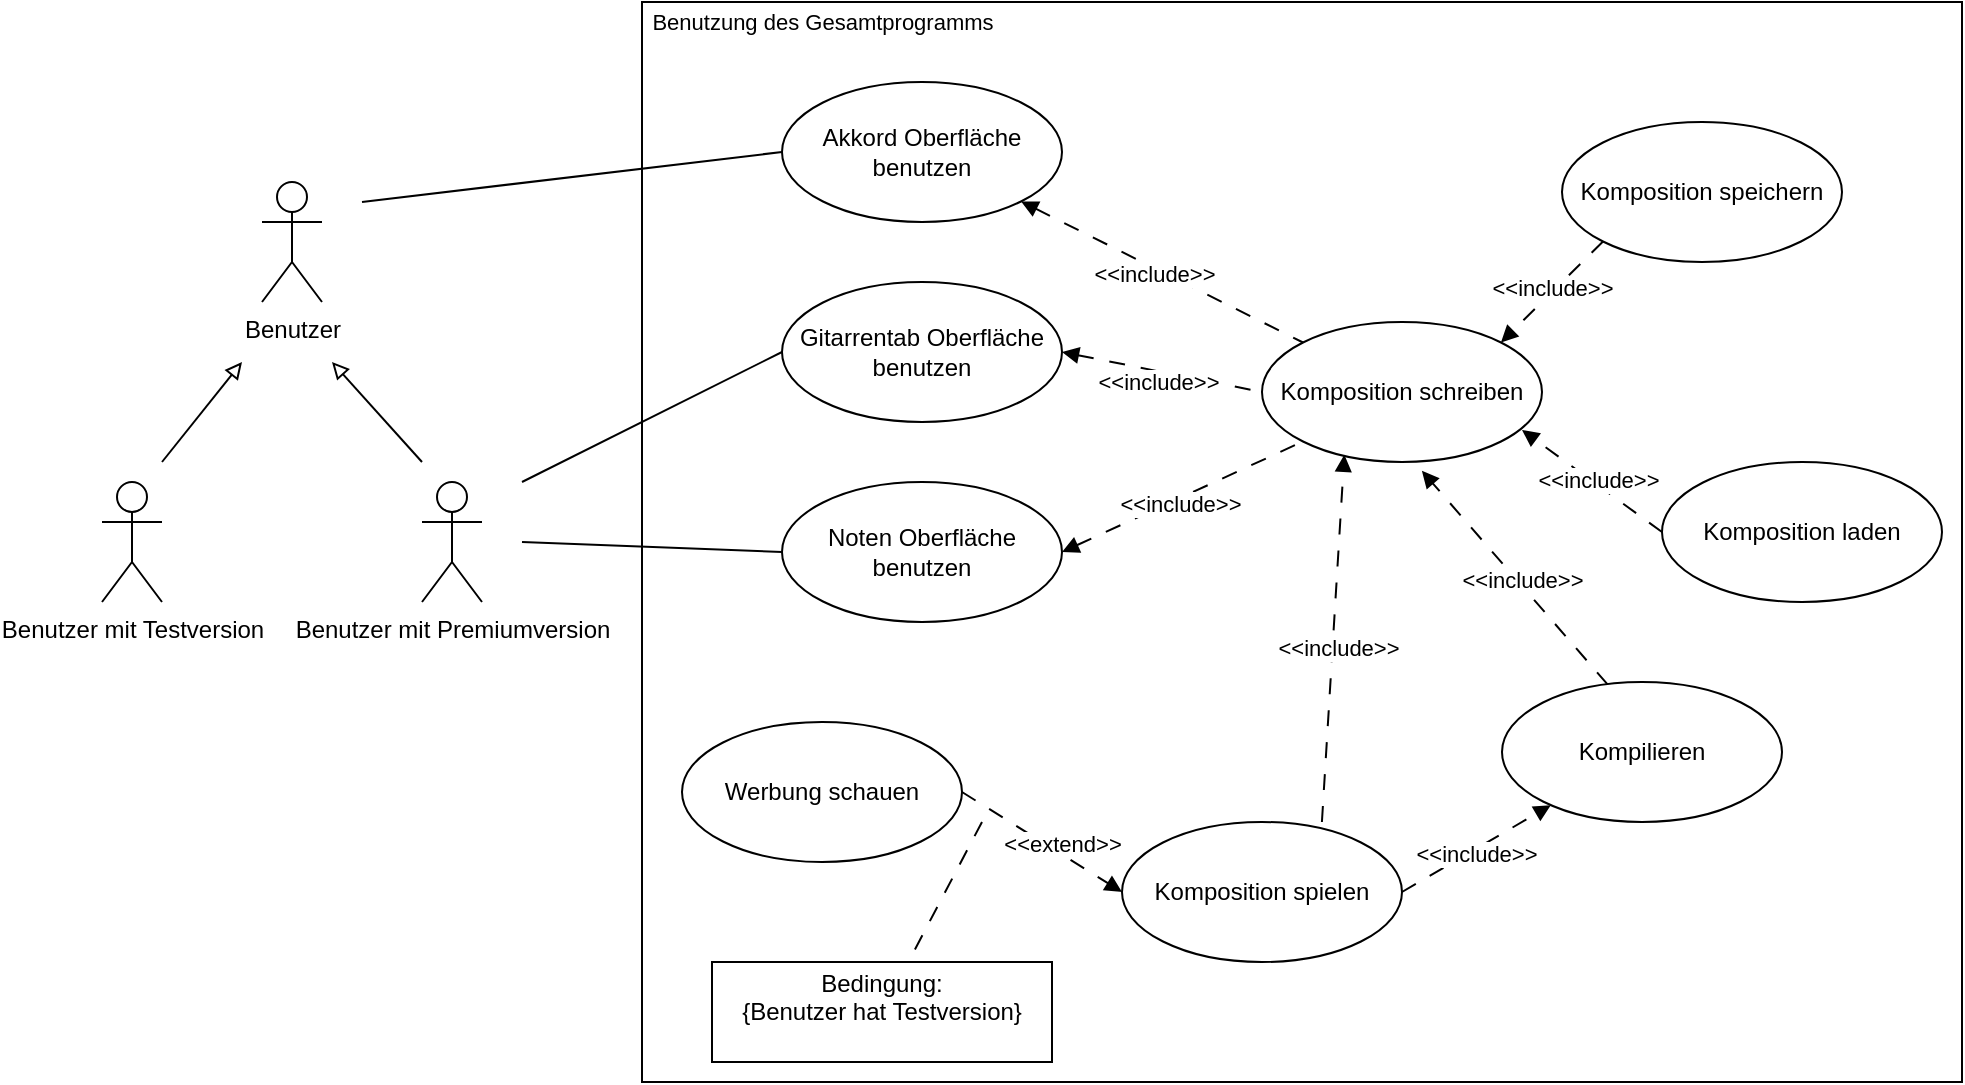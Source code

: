 <mxfile version="25.0.2">
  <diagram name="Seite-1" id="j1itlK6nA5799ZAaplis">
    <mxGraphModel dx="1235" dy="731" grid="1" gridSize="10" guides="1" tooltips="1" connect="1" arrows="1" fold="1" page="1" pageScale="1" pageWidth="1169" pageHeight="1654" math="0" shadow="0">
      <root>
        <mxCell id="0" />
        <mxCell id="1" parent="0" />
        <mxCell id="_TtNULG76y4lAoBGl6wT-4" value="" style="rounded=0;whiteSpace=wrap;html=1;fillColor=none;" vertex="1" parent="1">
          <mxGeometry x="380" y="40" width="660" height="540" as="geometry" />
        </mxCell>
        <mxCell id="F2wacM9lmhaU2P1jnXJb-16" style="rounded=0;orthogonalLoop=1;jettySize=auto;html=1;endArrow=block;endFill=0;" parent="1" edge="1">
          <mxGeometry relative="1" as="geometry">
            <mxPoint x="180" y="220" as="targetPoint" />
            <mxPoint x="140" y="270" as="sourcePoint" />
          </mxGeometry>
        </mxCell>
        <mxCell id="F2wacM9lmhaU2P1jnXJb-2" value="Benutzer mit Testversion" style="shape=umlActor;verticalLabelPosition=bottom;verticalAlign=top;html=1;" parent="1" vertex="1">
          <mxGeometry x="110" y="280" width="30" height="60" as="geometry" />
        </mxCell>
        <mxCell id="F2wacM9lmhaU2P1jnXJb-5" value="Komposition schreiben" style="ellipse;whiteSpace=wrap;html=1;" parent="1" vertex="1">
          <mxGeometry x="690" y="200" width="140" height="70" as="geometry" />
        </mxCell>
        <mxCell id="F2wacM9lmhaU2P1jnXJb-6" value="Benutzer mit Premiumversion" style="shape=umlActor;verticalLabelPosition=bottom;verticalAlign=top;html=1;" parent="1" vertex="1">
          <mxGeometry x="270" y="280" width="30" height="60" as="geometry" />
        </mxCell>
        <mxCell id="F2wacM9lmhaU2P1jnXJb-8" value="Noten Oberfläche benutzen" style="ellipse;whiteSpace=wrap;html=1;" parent="1" vertex="1">
          <mxGeometry x="450" y="280" width="140" height="70" as="geometry" />
        </mxCell>
        <mxCell id="F2wacM9lmhaU2P1jnXJb-9" value="Gitarrentab Oberfläche benutzen" style="ellipse;whiteSpace=wrap;html=1;" parent="1" vertex="1">
          <mxGeometry x="450" y="180" width="140" height="70" as="geometry" />
        </mxCell>
        <mxCell id="F2wacM9lmhaU2P1jnXJb-22" style="rounded=0;orthogonalLoop=1;jettySize=auto;html=1;entryX=0;entryY=0;entryDx=0;entryDy=0;dashed=1;dashPattern=8 8;endArrow=none;endFill=0;startArrow=block;startFill=1;" parent="1" source="F2wacM9lmhaU2P1jnXJb-10" target="F2wacM9lmhaU2P1jnXJb-5" edge="1">
          <mxGeometry relative="1" as="geometry">
            <mxPoint x="589" y="130" as="sourcePoint" />
          </mxGeometry>
        </mxCell>
        <mxCell id="F2wacM9lmhaU2P1jnXJb-25" value="&amp;lt;&amp;lt;include&amp;gt;&amp;gt;" style="edgeLabel;html=1;align=center;verticalAlign=middle;resizable=0;points=[];" parent="F2wacM9lmhaU2P1jnXJb-22" vertex="1" connectable="0">
          <mxGeometry x="-0.043" y="-2" relative="1" as="geometry">
            <mxPoint as="offset" />
          </mxGeometry>
        </mxCell>
        <mxCell id="F2wacM9lmhaU2P1jnXJb-10" value="Akkord Oberfläche benutzen" style="ellipse;whiteSpace=wrap;html=1;" parent="1" vertex="1">
          <mxGeometry x="450" y="80" width="140" height="70" as="geometry" />
        </mxCell>
        <mxCell id="F2wacM9lmhaU2P1jnXJb-14" value="Benutzer" style="shape=umlActor;verticalLabelPosition=bottom;verticalAlign=top;html=1;" parent="1" vertex="1">
          <mxGeometry x="190" y="130" width="30" height="60" as="geometry" />
        </mxCell>
        <mxCell id="F2wacM9lmhaU2P1jnXJb-17" style="rounded=0;orthogonalLoop=1;jettySize=auto;html=1;endArrow=block;endFill=0;" parent="1" edge="1">
          <mxGeometry relative="1" as="geometry">
            <mxPoint x="225" y="220" as="targetPoint" />
            <mxPoint x="270" y="270" as="sourcePoint" />
          </mxGeometry>
        </mxCell>
        <mxCell id="F2wacM9lmhaU2P1jnXJb-19" style="rounded=0;orthogonalLoop=1;jettySize=auto;html=1;exitX=0;exitY=0.5;exitDx=0;exitDy=0;endArrow=none;endFill=0;" parent="1" source="F2wacM9lmhaU2P1jnXJb-10" edge="1">
          <mxGeometry relative="1" as="geometry">
            <mxPoint x="240" y="140" as="targetPoint" />
          </mxGeometry>
        </mxCell>
        <mxCell id="F2wacM9lmhaU2P1jnXJb-20" style="rounded=0;orthogonalLoop=1;jettySize=auto;html=1;endArrow=none;endFill=0;exitX=0;exitY=0.5;exitDx=0;exitDy=0;" parent="1" source="F2wacM9lmhaU2P1jnXJb-9" edge="1">
          <mxGeometry relative="1" as="geometry">
            <mxPoint x="440" y="230" as="sourcePoint" />
            <mxPoint x="320" y="280" as="targetPoint" />
          </mxGeometry>
        </mxCell>
        <mxCell id="F2wacM9lmhaU2P1jnXJb-21" style="rounded=0;orthogonalLoop=1;jettySize=auto;html=1;endArrow=none;endFill=0;exitX=0;exitY=0.5;exitDx=0;exitDy=0;" parent="1" source="F2wacM9lmhaU2P1jnXJb-8" edge="1">
          <mxGeometry relative="1" as="geometry">
            <mxPoint x="460" y="245" as="sourcePoint" />
            <mxPoint x="320" y="310" as="targetPoint" />
          </mxGeometry>
        </mxCell>
        <mxCell id="F2wacM9lmhaU2P1jnXJb-26" style="rounded=0;orthogonalLoop=1;jettySize=auto;html=1;exitX=1;exitY=0.5;exitDx=0;exitDy=0;entryX=0;entryY=0.5;entryDx=0;entryDy=0;dashed=1;dashPattern=8 8;endArrow=none;endFill=0;startArrow=block;startFill=1;" parent="1" source="F2wacM9lmhaU2P1jnXJb-9" target="F2wacM9lmhaU2P1jnXJb-5" edge="1">
          <mxGeometry relative="1" as="geometry">
            <mxPoint x="579" y="150" as="sourcePoint" />
            <mxPoint x="670" y="234" as="targetPoint" />
          </mxGeometry>
        </mxCell>
        <mxCell id="F2wacM9lmhaU2P1jnXJb-27" value="&amp;lt;&amp;lt;include&amp;gt;&amp;gt;" style="edgeLabel;html=1;align=center;verticalAlign=middle;resizable=0;points=[];" parent="F2wacM9lmhaU2P1jnXJb-26" vertex="1" connectable="0">
          <mxGeometry x="-0.043" y="-2" relative="1" as="geometry">
            <mxPoint y="3" as="offset" />
          </mxGeometry>
        </mxCell>
        <mxCell id="F2wacM9lmhaU2P1jnXJb-28" style="rounded=0;orthogonalLoop=1;jettySize=auto;html=1;exitX=1;exitY=0.5;exitDx=0;exitDy=0;entryX=0;entryY=1;entryDx=0;entryDy=0;dashed=1;dashPattern=8 8;endArrow=none;endFill=0;startArrow=block;startFill=1;" parent="1" source="F2wacM9lmhaU2P1jnXJb-8" target="F2wacM9lmhaU2P1jnXJb-5" edge="1">
          <mxGeometry relative="1" as="geometry">
            <mxPoint x="609" y="150" as="sourcePoint" />
            <mxPoint x="700" y="234" as="targetPoint" />
          </mxGeometry>
        </mxCell>
        <mxCell id="F2wacM9lmhaU2P1jnXJb-29" value="&amp;lt;&amp;lt;include&amp;gt;&amp;gt;" style="edgeLabel;html=1;align=center;verticalAlign=middle;resizable=0;points=[];" parent="F2wacM9lmhaU2P1jnXJb-28" vertex="1" connectable="0">
          <mxGeometry x="-0.043" y="-2" relative="1" as="geometry">
            <mxPoint as="offset" />
          </mxGeometry>
        </mxCell>
        <mxCell id="F2wacM9lmhaU2P1jnXJb-30" value="Kompilieren" style="ellipse;whiteSpace=wrap;html=1;" parent="1" vertex="1">
          <mxGeometry x="810" y="380" width="140" height="70" as="geometry" />
        </mxCell>
        <mxCell id="F2wacM9lmhaU2P1jnXJb-31" value="Komposition laden" style="ellipse;whiteSpace=wrap;html=1;" parent="1" vertex="1">
          <mxGeometry x="890" y="270" width="140" height="70" as="geometry" />
        </mxCell>
        <mxCell id="F2wacM9lmhaU2P1jnXJb-32" value="Komposition spielen" style="ellipse;whiteSpace=wrap;html=1;" parent="1" vertex="1">
          <mxGeometry x="620" y="450" width="140" height="70" as="geometry" />
        </mxCell>
        <mxCell id="F2wacM9lmhaU2P1jnXJb-33" style="rounded=0;orthogonalLoop=1;jettySize=auto;html=1;exitX=0.377;exitY=0.017;exitDx=0;exitDy=0;entryX=0.571;entryY=1.063;entryDx=0;entryDy=0;dashed=1;dashPattern=8 8;endArrow=block;endFill=1;entryPerimeter=0;exitPerimeter=0;" parent="1" source="F2wacM9lmhaU2P1jnXJb-30" target="F2wacM9lmhaU2P1jnXJb-5" edge="1">
          <mxGeometry relative="1" as="geometry">
            <mxPoint x="640" y="325" as="sourcePoint" />
            <mxPoint x="761" y="270" as="targetPoint" />
          </mxGeometry>
        </mxCell>
        <mxCell id="F2wacM9lmhaU2P1jnXJb-34" value="&amp;lt;&amp;lt;include&amp;gt;&amp;gt;" style="edgeLabel;html=1;align=center;verticalAlign=middle;resizable=0;points=[];" parent="F2wacM9lmhaU2P1jnXJb-33" vertex="1" connectable="0">
          <mxGeometry x="-0.043" y="-2" relative="1" as="geometry">
            <mxPoint as="offset" />
          </mxGeometry>
        </mxCell>
        <mxCell id="F2wacM9lmhaU2P1jnXJb-35" style="rounded=0;orthogonalLoop=1;jettySize=auto;html=1;exitX=0;exitY=0.5;exitDx=0;exitDy=0;entryX=0.571;entryY=1.063;entryDx=0;entryDy=0;dashed=1;dashPattern=8 8;endArrow=block;endFill=1;entryPerimeter=0;" parent="1" source="F2wacM9lmhaU2P1jnXJb-31" edge="1">
          <mxGeometry relative="1" as="geometry">
            <mxPoint x="840" y="320" as="sourcePoint" />
            <mxPoint x="820" y="254" as="targetPoint" />
          </mxGeometry>
        </mxCell>
        <mxCell id="F2wacM9lmhaU2P1jnXJb-36" value="&amp;lt;&amp;lt;include&amp;gt;&amp;gt;" style="edgeLabel;html=1;align=center;verticalAlign=middle;resizable=0;points=[];" parent="F2wacM9lmhaU2P1jnXJb-35" vertex="1" connectable="0">
          <mxGeometry x="-0.043" y="-2" relative="1" as="geometry">
            <mxPoint as="offset" />
          </mxGeometry>
        </mxCell>
        <mxCell id="F2wacM9lmhaU2P1jnXJb-39" style="rounded=0;orthogonalLoop=1;jettySize=auto;html=1;exitX=1;exitY=0.5;exitDx=0;exitDy=0;dashed=1;dashPattern=8 8;endArrow=block;endFill=1;" parent="1" source="F2wacM9lmhaU2P1jnXJb-32" target="F2wacM9lmhaU2P1jnXJb-30" edge="1">
          <mxGeometry relative="1" as="geometry">
            <mxPoint x="830" y="486" as="sourcePoint" />
            <mxPoint x="810" y="420" as="targetPoint" />
          </mxGeometry>
        </mxCell>
        <mxCell id="F2wacM9lmhaU2P1jnXJb-40" value="&amp;lt;&amp;lt;include&amp;gt;&amp;gt;" style="edgeLabel;html=1;align=center;verticalAlign=middle;resizable=0;points=[];" parent="F2wacM9lmhaU2P1jnXJb-39" vertex="1" connectable="0">
          <mxGeometry x="-0.043" y="-2" relative="1" as="geometry">
            <mxPoint as="offset" />
          </mxGeometry>
        </mxCell>
        <mxCell id="F2wacM9lmhaU2P1jnXJb-46" style="rounded=0;orthogonalLoop=1;jettySize=auto;html=1;dashed=1;dashPattern=8 8;endArrow=none;endFill=0;" parent="1" edge="1" source="F2wacM9lmhaU2P1jnXJb-48">
          <mxGeometry relative="1" as="geometry">
            <mxPoint x="550" y="540" as="targetPoint" />
            <mxPoint x="550" y="450" as="sourcePoint" />
          </mxGeometry>
        </mxCell>
        <mxCell id="F2wacM9lmhaU2P1jnXJb-42" value="Werbung schauen" style="ellipse;whiteSpace=wrap;html=1;" parent="1" vertex="1">
          <mxGeometry x="400" y="400" width="140" height="70" as="geometry" />
        </mxCell>
        <mxCell id="F2wacM9lmhaU2P1jnXJb-43" style="rounded=0;orthogonalLoop=1;jettySize=auto;html=1;exitX=1;exitY=0.5;exitDx=0;exitDy=0;entryX=0;entryY=0.5;entryDx=0;entryDy=0;endArrow=block;endFill=1;dashed=1;dashPattern=8 8;" parent="1" source="F2wacM9lmhaU2P1jnXJb-42" target="F2wacM9lmhaU2P1jnXJb-32" edge="1">
          <mxGeometry relative="1" as="geometry" />
        </mxCell>
        <mxCell id="F2wacM9lmhaU2P1jnXJb-45" value="&amp;lt;&amp;lt;extend&amp;gt;&amp;gt;" style="edgeLabel;html=1;align=center;verticalAlign=middle;resizable=0;points=[];" parent="F2wacM9lmhaU2P1jnXJb-43" vertex="1" connectable="0">
          <mxGeometry x="-0.007" y="-1" relative="1" as="geometry">
            <mxPoint x="10" as="offset" />
          </mxGeometry>
        </mxCell>
        <mxCell id="F2wacM9lmhaU2P1jnXJb-49" style="rounded=0;orthogonalLoop=1;jettySize=auto;html=1;exitX=0.714;exitY=0;exitDx=0;exitDy=0;dashed=1;dashPattern=8 8;endArrow=block;endFill=1;entryX=0.294;entryY=0.948;entryDx=0;entryDy=0;entryPerimeter=0;exitPerimeter=0;" parent="1" source="F2wacM9lmhaU2P1jnXJb-32" target="F2wacM9lmhaU2P1jnXJb-5" edge="1">
          <mxGeometry relative="1" as="geometry">
            <mxPoint x="630" y="370" as="sourcePoint" />
            <mxPoint x="712" y="330" as="targetPoint" />
          </mxGeometry>
        </mxCell>
        <mxCell id="F2wacM9lmhaU2P1jnXJb-50" value="&amp;lt;&amp;lt;include&amp;gt;&amp;gt;" style="edgeLabel;html=1;align=center;verticalAlign=middle;resizable=0;points=[];" parent="F2wacM9lmhaU2P1jnXJb-49" vertex="1" connectable="0">
          <mxGeometry x="-0.043" y="-2" relative="1" as="geometry">
            <mxPoint as="offset" />
          </mxGeometry>
        </mxCell>
        <mxCell id="Js77z3bHepjrusdKZ4IQ-1" value="Komposition speichern" style="ellipse;whiteSpace=wrap;html=1;" parent="1" vertex="1">
          <mxGeometry x="840" y="100" width="140" height="70" as="geometry" />
        </mxCell>
        <mxCell id="Js77z3bHepjrusdKZ4IQ-2" style="rounded=0;orthogonalLoop=1;jettySize=auto;html=1;exitX=0;exitY=1;exitDx=0;exitDy=0;entryX=1;entryY=0;entryDx=0;entryDy=0;dashed=1;dashPattern=8 8;endArrow=block;endFill=1;" parent="1" source="Js77z3bHepjrusdKZ4IQ-1" target="F2wacM9lmhaU2P1jnXJb-5" edge="1">
          <mxGeometry relative="1" as="geometry">
            <mxPoint x="800" y="155" as="sourcePoint" />
            <mxPoint x="790" y="80" as="targetPoint" />
          </mxGeometry>
        </mxCell>
        <mxCell id="Js77z3bHepjrusdKZ4IQ-3" value="&amp;lt;&amp;lt;include&amp;gt;&amp;gt;" style="edgeLabel;html=1;align=center;verticalAlign=middle;resizable=0;points=[];" parent="Js77z3bHepjrusdKZ4IQ-2" vertex="1" connectable="0">
          <mxGeometry x="-0.043" y="-2" relative="1" as="geometry">
            <mxPoint as="offset" />
          </mxGeometry>
        </mxCell>
        <mxCell id="_TtNULG76y4lAoBGl6wT-2" value="" style="rounded=0;orthogonalLoop=1;jettySize=auto;html=1;dashed=1;dashPattern=8 8;endArrow=none;endFill=0;" edge="1" parent="1" target="F2wacM9lmhaU2P1jnXJb-48">
          <mxGeometry relative="1" as="geometry">
            <mxPoint x="550" y="540" as="targetPoint" />
            <mxPoint x="550" y="450" as="sourcePoint" />
          </mxGeometry>
        </mxCell>
        <mxCell id="F2wacM9lmhaU2P1jnXJb-48" value="Bedingung:&lt;div&gt;{Benutzer hat Testversion}&lt;/div&gt;&lt;div&gt;&lt;br&gt;&lt;/div&gt;" style="html=1;whiteSpace=wrap;" parent="1" vertex="1">
          <mxGeometry x="415" y="520" width="170" height="50" as="geometry" />
        </mxCell>
        <mxCell id="_TtNULG76y4lAoBGl6wT-5" value="Benutzung des Gesamtprogramms" style="edgeLabel;html=1;align=center;verticalAlign=middle;resizable=0;points=[];" vertex="1" connectable="0" parent="1">
          <mxGeometry x="470.0" y="49.998" as="geometry" />
        </mxCell>
      </root>
    </mxGraphModel>
  </diagram>
</mxfile>
